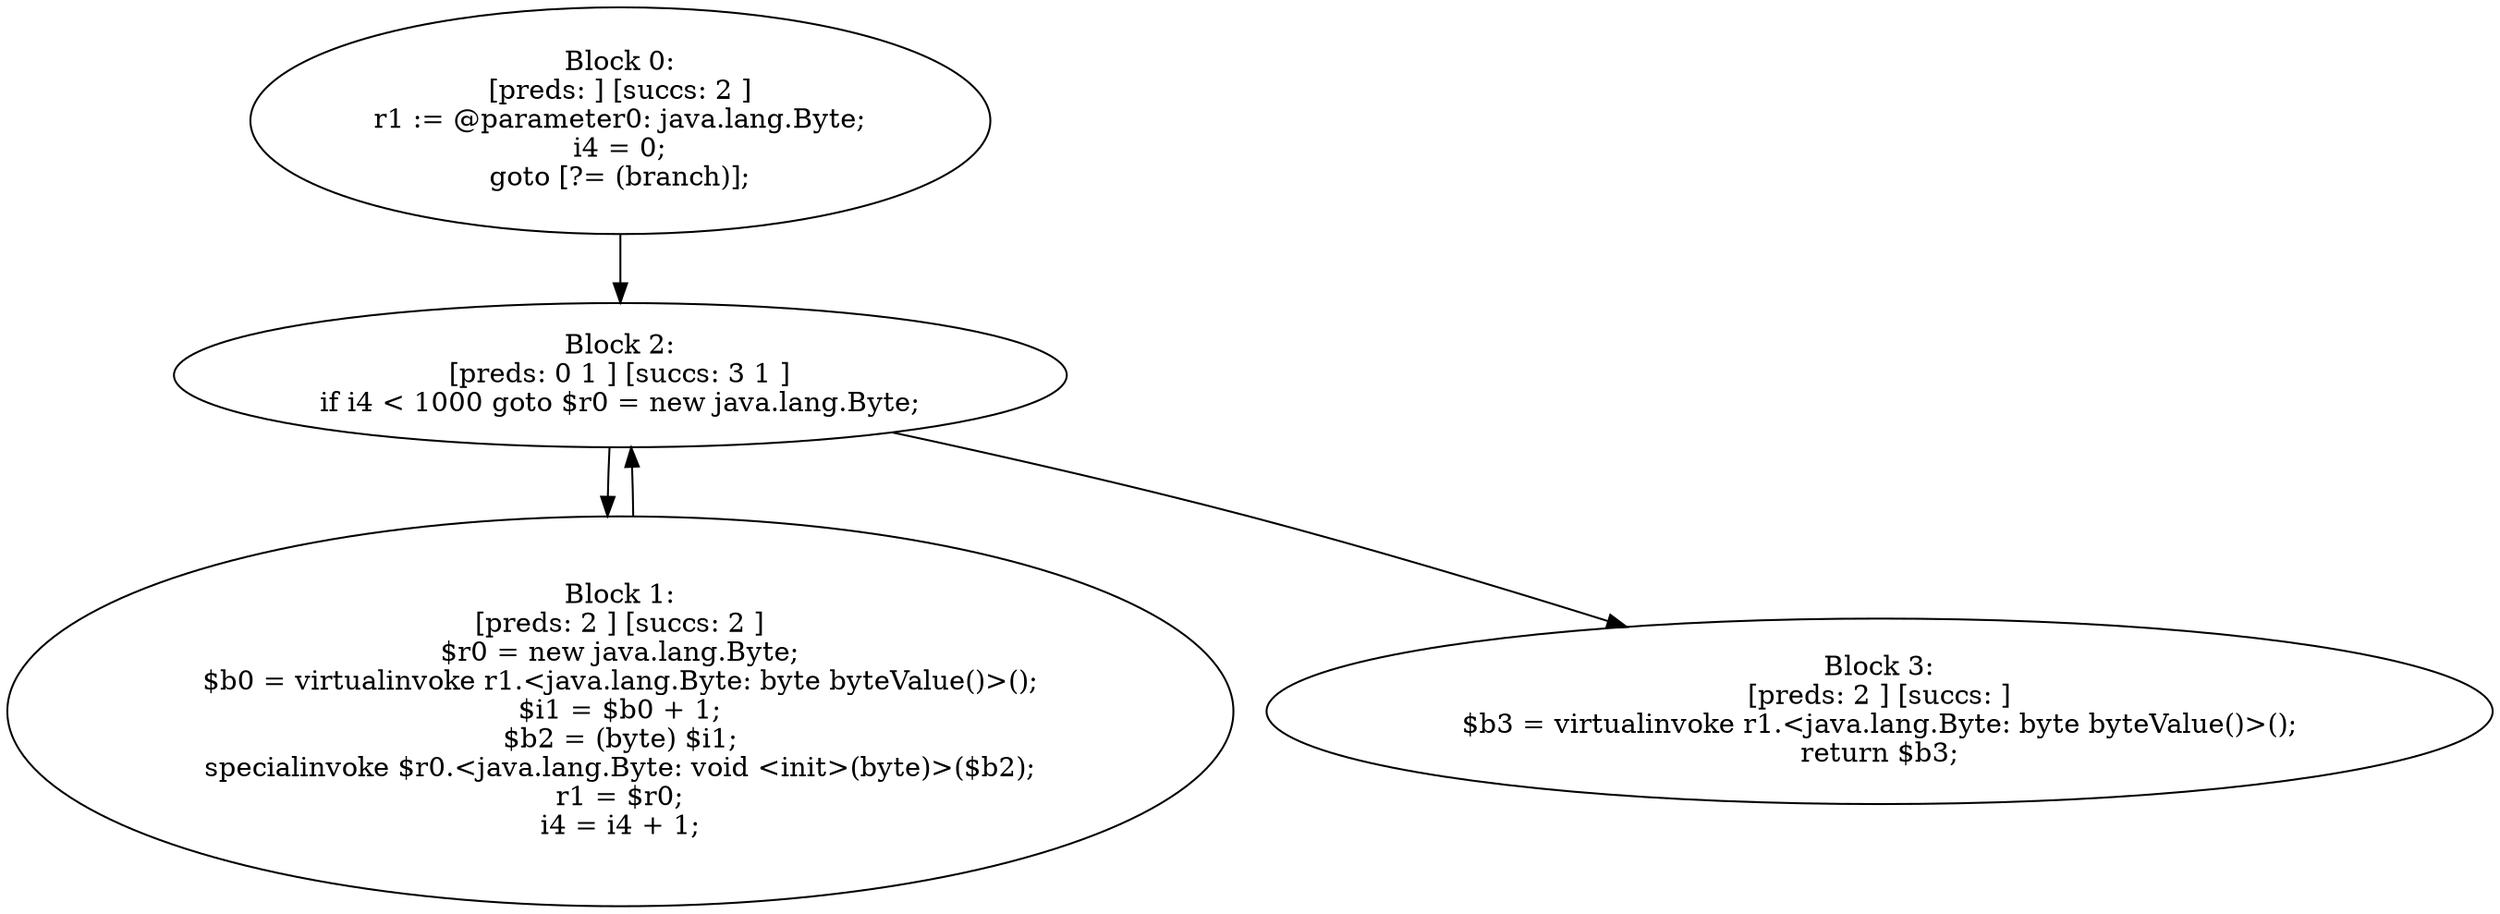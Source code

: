 digraph "unitGraph" {
    "Block 0:
[preds: ] [succs: 2 ]
r1 := @parameter0: java.lang.Byte;
i4 = 0;
goto [?= (branch)];
"
    "Block 1:
[preds: 2 ] [succs: 2 ]
$r0 = new java.lang.Byte;
$b0 = virtualinvoke r1.<java.lang.Byte: byte byteValue()>();
$i1 = $b0 + 1;
$b2 = (byte) $i1;
specialinvoke $r0.<java.lang.Byte: void <init>(byte)>($b2);
r1 = $r0;
i4 = i4 + 1;
"
    "Block 2:
[preds: 0 1 ] [succs: 3 1 ]
if i4 < 1000 goto $r0 = new java.lang.Byte;
"
    "Block 3:
[preds: 2 ] [succs: ]
$b3 = virtualinvoke r1.<java.lang.Byte: byte byteValue()>();
return $b3;
"
    "Block 0:
[preds: ] [succs: 2 ]
r1 := @parameter0: java.lang.Byte;
i4 = 0;
goto [?= (branch)];
"->"Block 2:
[preds: 0 1 ] [succs: 3 1 ]
if i4 < 1000 goto $r0 = new java.lang.Byte;
";
    "Block 1:
[preds: 2 ] [succs: 2 ]
$r0 = new java.lang.Byte;
$b0 = virtualinvoke r1.<java.lang.Byte: byte byteValue()>();
$i1 = $b0 + 1;
$b2 = (byte) $i1;
specialinvoke $r0.<java.lang.Byte: void <init>(byte)>($b2);
r1 = $r0;
i4 = i4 + 1;
"->"Block 2:
[preds: 0 1 ] [succs: 3 1 ]
if i4 < 1000 goto $r0 = new java.lang.Byte;
";
    "Block 2:
[preds: 0 1 ] [succs: 3 1 ]
if i4 < 1000 goto $r0 = new java.lang.Byte;
"->"Block 3:
[preds: 2 ] [succs: ]
$b3 = virtualinvoke r1.<java.lang.Byte: byte byteValue()>();
return $b3;
";
    "Block 2:
[preds: 0 1 ] [succs: 3 1 ]
if i4 < 1000 goto $r0 = new java.lang.Byte;
"->"Block 1:
[preds: 2 ] [succs: 2 ]
$r0 = new java.lang.Byte;
$b0 = virtualinvoke r1.<java.lang.Byte: byte byteValue()>();
$i1 = $b0 + 1;
$b2 = (byte) $i1;
specialinvoke $r0.<java.lang.Byte: void <init>(byte)>($b2);
r1 = $r0;
i4 = i4 + 1;
";
}
